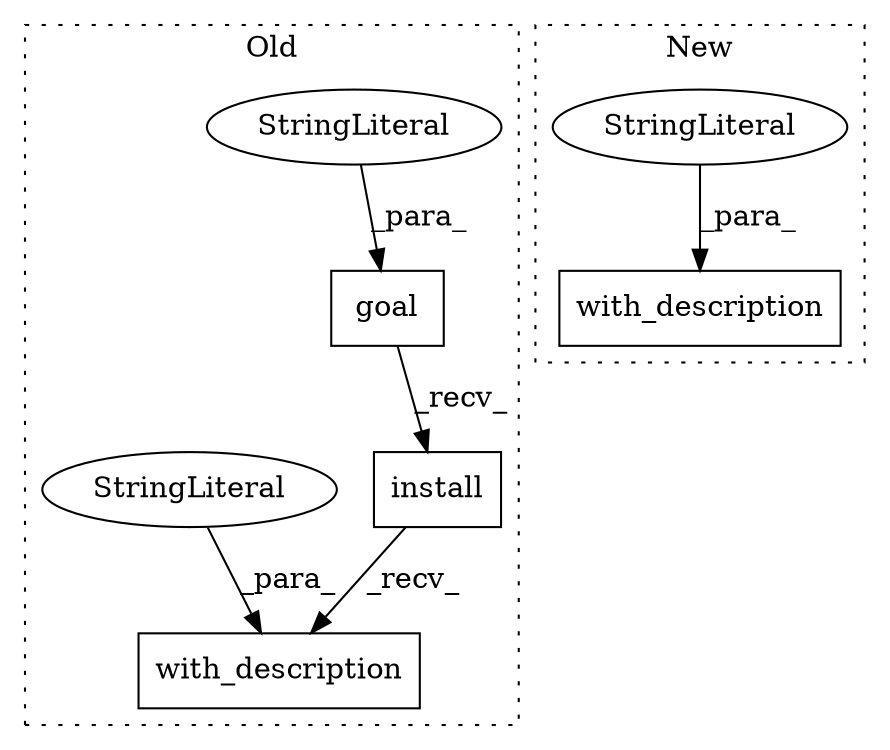 digraph G {
subgraph cluster0 {
1 [label="goal" a="32" s="27966,28010" l="5,1" shape="box"];
3 [label="install" a="32" s="28012,28031" l="8,1" shape="box"];
4 [label="with_description" a="32" s="28033,28088" l="17,1" shape="box"];
5 [label="StringLiteral" a="45" s="27971" l="21" shape="ellipse"];
7 [label="StringLiteral" a="45" s="28050" l="38" shape="ellipse"];
label = "Old";
style="dotted";
}
subgraph cluster1 {
2 [label="with_description" a="32" s="25975,26015" l="17,1" shape="box"];
6 [label="StringLiteral" a="45" s="25992" l="23" shape="ellipse"];
label = "New";
style="dotted";
}
1 -> 3 [label="_recv_"];
3 -> 4 [label="_recv_"];
5 -> 1 [label="_para_"];
6 -> 2 [label="_para_"];
7 -> 4 [label="_para_"];
}